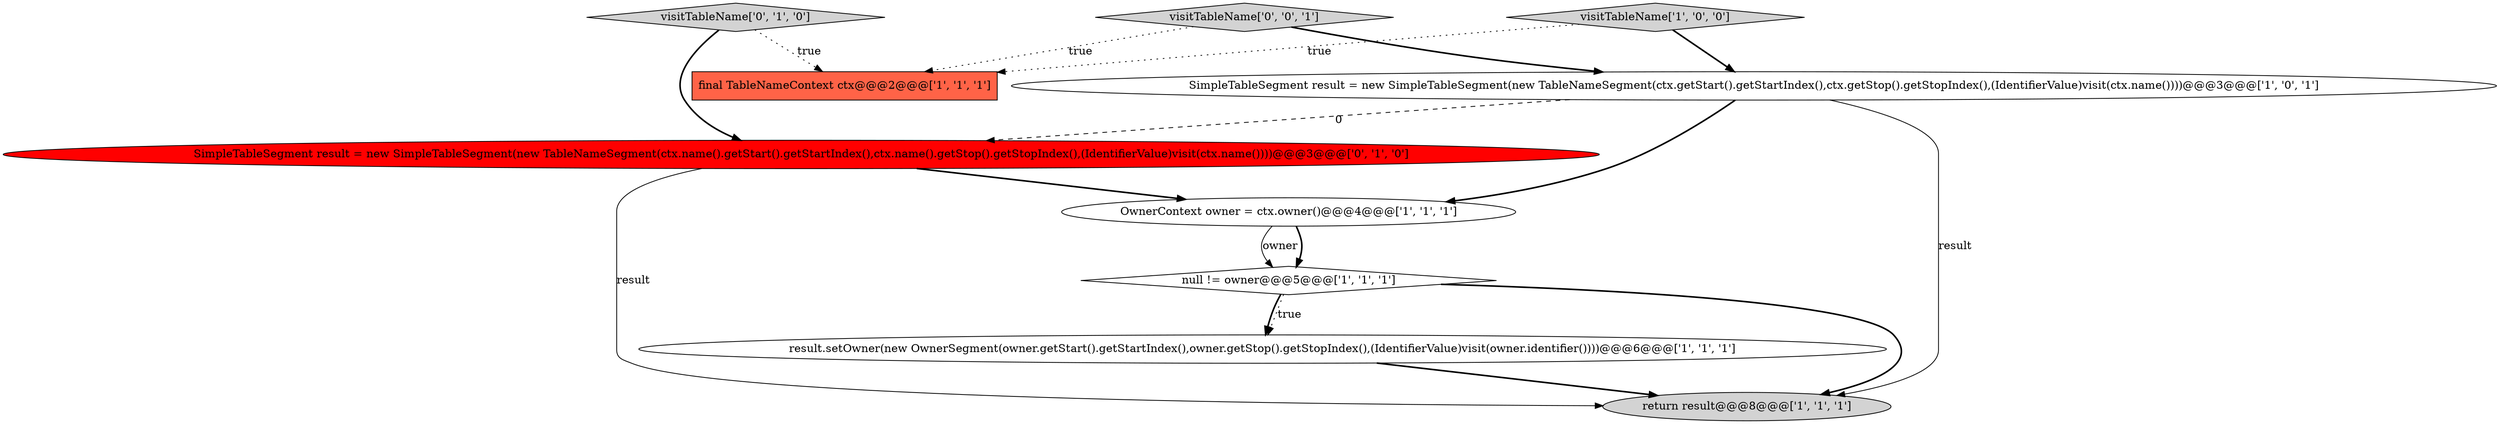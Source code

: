 digraph {
7 [style = filled, label = "visitTableName['0', '1', '0']", fillcolor = lightgray, shape = diamond image = "AAA0AAABBB2BBB"];
8 [style = filled, label = "SimpleTableSegment result = new SimpleTableSegment(new TableNameSegment(ctx.name().getStart().getStartIndex(),ctx.name().getStop().getStopIndex(),(IdentifierValue)visit(ctx.name())))@@@3@@@['0', '1', '0']", fillcolor = red, shape = ellipse image = "AAA1AAABBB2BBB"];
4 [style = filled, label = "SimpleTableSegment result = new SimpleTableSegment(new TableNameSegment(ctx.getStart().getStartIndex(),ctx.getStop().getStopIndex(),(IdentifierValue)visit(ctx.name())))@@@3@@@['1', '0', '1']", fillcolor = white, shape = ellipse image = "AAA0AAABBB1BBB"];
9 [style = filled, label = "visitTableName['0', '0', '1']", fillcolor = lightgray, shape = diamond image = "AAA0AAABBB3BBB"];
0 [style = filled, label = "result.setOwner(new OwnerSegment(owner.getStart().getStartIndex(),owner.getStop().getStopIndex(),(IdentifierValue)visit(owner.identifier())))@@@6@@@['1', '1', '1']", fillcolor = white, shape = ellipse image = "AAA0AAABBB1BBB"];
6 [style = filled, label = "return result@@@8@@@['1', '1', '1']", fillcolor = lightgray, shape = ellipse image = "AAA0AAABBB1BBB"];
2 [style = filled, label = "visitTableName['1', '0', '0']", fillcolor = lightgray, shape = diamond image = "AAA0AAABBB1BBB"];
5 [style = filled, label = "OwnerContext owner = ctx.owner()@@@4@@@['1', '1', '1']", fillcolor = white, shape = ellipse image = "AAA0AAABBB1BBB"];
1 [style = filled, label = "final TableNameContext ctx@@@2@@@['1', '1', '1']", fillcolor = tomato, shape = box image = "AAA0AAABBB1BBB"];
3 [style = filled, label = "null != owner@@@5@@@['1', '1', '1']", fillcolor = white, shape = diamond image = "AAA0AAABBB1BBB"];
5->3 [style = bold, label=""];
3->6 [style = bold, label=""];
4->6 [style = solid, label="result"];
9->1 [style = dotted, label="true"];
8->5 [style = bold, label=""];
7->1 [style = dotted, label="true"];
7->8 [style = bold, label=""];
0->6 [style = bold, label=""];
4->5 [style = bold, label=""];
2->4 [style = bold, label=""];
2->1 [style = dotted, label="true"];
8->6 [style = solid, label="result"];
3->0 [style = bold, label=""];
9->4 [style = bold, label=""];
4->8 [style = dashed, label="0"];
3->0 [style = dotted, label="true"];
5->3 [style = solid, label="owner"];
}
